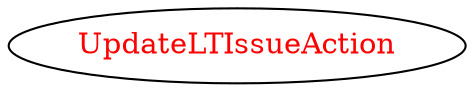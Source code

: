 digraph dependencyGraph {
 concentrate=true;
 ranksep="2.0";
 rankdir="LR"; 
 splines="ortho";
"UpdateLTIssueAction" [fontcolor="red"];
}